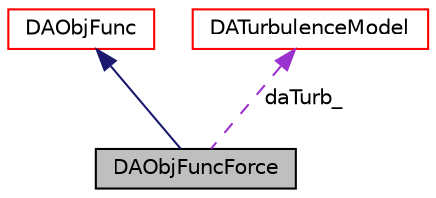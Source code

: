digraph "DAObjFuncForce"
{
  bgcolor="transparent";
  edge [fontname="Helvetica",fontsize="10",labelfontname="Helvetica",labelfontsize="10"];
  node [fontname="Helvetica",fontsize="10",shape=record];
  Node2 [label="DAObjFuncForce",height=0.2,width=0.4,color="black", fillcolor="grey75", style="filled", fontcolor="black"];
  Node3 -> Node2 [dir="back",color="midnightblue",fontsize="10",style="solid",fontname="Helvetica"];
  Node3 [label="DAObjFunc",height=0.2,width=0.4,color="red",URL="$classFoam_1_1DAObjFunc.html"];
  Node10 -> Node2 [dir="back",color="darkorchid3",fontsize="10",style="dashed",label=" daTurb_" ,fontname="Helvetica"];
  Node10 [label="DATurbulenceModel",height=0.2,width=0.4,color="red",URL="$classFoam_1_1DATurbulenceModel.html"];
}
